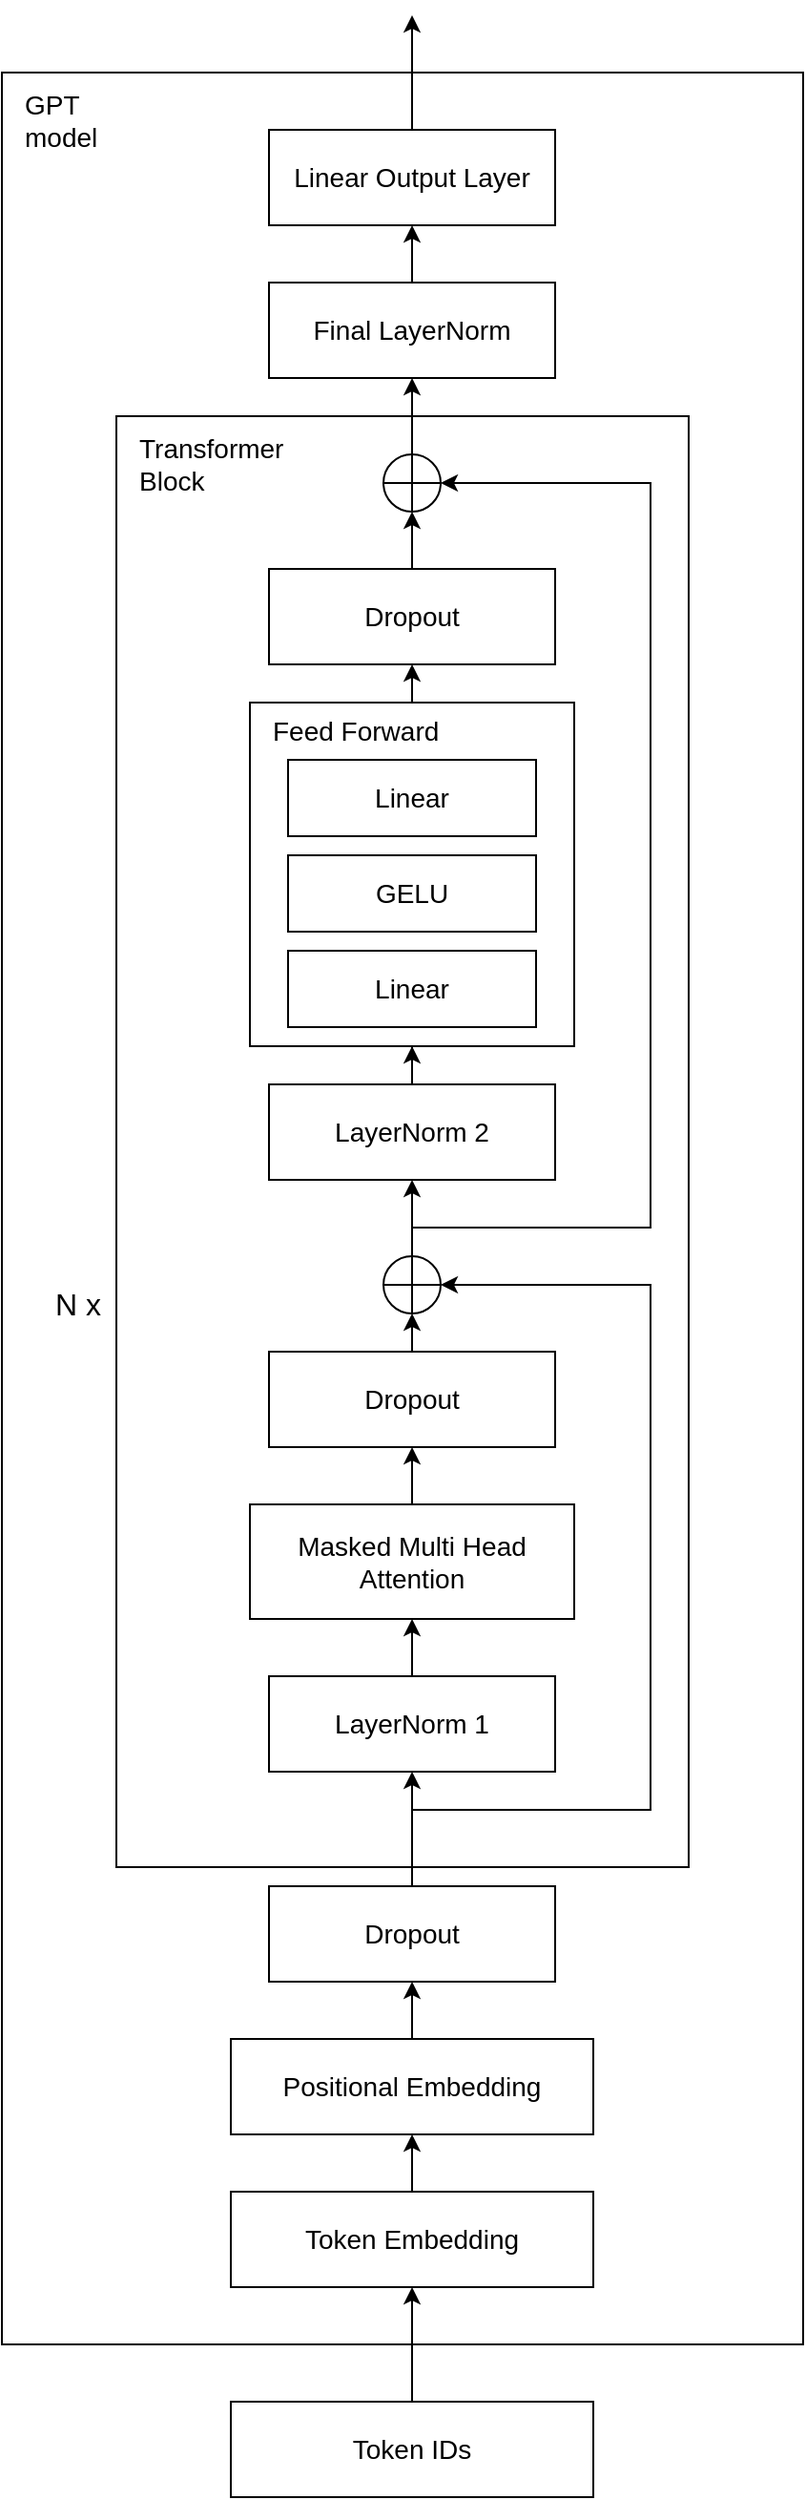 <mxfile version="24.7.17">
  <diagram name="Page-1" id="cyUmn0-duqAFMJ_Rhsn7">
    <mxGraphModel dx="1454" dy="1408" grid="1" gridSize="10" guides="1" tooltips="1" connect="1" arrows="1" fold="1" page="1" pageScale="1" pageWidth="850" pageHeight="1100" math="0" shadow="0">
      <root>
        <mxCell id="0" />
        <mxCell id="1" parent="0" />
        <mxCell id="NwpMD1EXFLib6nW5NxLr-36" value="" style="rounded=0;whiteSpace=wrap;html=1;" vertex="1" parent="1">
          <mxGeometry x="220" y="140" width="420" height="1190" as="geometry" />
        </mxCell>
        <mxCell id="NwpMD1EXFLib6nW5NxLr-17" value="" style="rounded=0;whiteSpace=wrap;html=1;fontSize=14;" vertex="1" parent="1">
          <mxGeometry x="280" y="320" width="300" height="760" as="geometry" />
        </mxCell>
        <mxCell id="NwpMD1EXFLib6nW5NxLr-9" value="" style="rounded=0;whiteSpace=wrap;html=1;fontSize=14;" vertex="1" parent="1">
          <mxGeometry x="350" y="470" width="170" height="180" as="geometry" />
        </mxCell>
        <mxCell id="NwpMD1EXFLib6nW5NxLr-27" style="edgeStyle=orthogonalEdgeStyle;rounded=0;orthogonalLoop=1;jettySize=auto;html=1;exitX=0.5;exitY=0;exitDx=0;exitDy=0;fontSize=14;" edge="1" parent="1" source="NwpMD1EXFLib6nW5NxLr-1">
          <mxGeometry relative="1" as="geometry">
            <mxPoint x="435" y="110" as="targetPoint" />
          </mxGeometry>
        </mxCell>
        <mxCell id="NwpMD1EXFLib6nW5NxLr-1" value="&lt;font style=&quot;font-size: 14px;&quot;&gt;Linear Output Layer&lt;/font&gt;" style="rounded=0;whiteSpace=wrap;html=1;fontSize=14;" vertex="1" parent="1">
          <mxGeometry x="360" y="170" width="150" height="50" as="geometry" />
        </mxCell>
        <mxCell id="NwpMD1EXFLib6nW5NxLr-26" style="edgeStyle=orthogonalEdgeStyle;rounded=0;orthogonalLoop=1;jettySize=auto;html=1;exitX=0.5;exitY=0;exitDx=0;exitDy=0;entryX=0.5;entryY=1;entryDx=0;entryDy=0;fontSize=14;" edge="1" parent="1" source="NwpMD1EXFLib6nW5NxLr-2" target="NwpMD1EXFLib6nW5NxLr-1">
          <mxGeometry relative="1" as="geometry" />
        </mxCell>
        <mxCell id="NwpMD1EXFLib6nW5NxLr-2" value="&lt;font style=&quot;font-size: 14px;&quot;&gt;Final LayerNorm&lt;/font&gt;" style="rounded=0;whiteSpace=wrap;html=1;fontSize=14;" vertex="1" parent="1">
          <mxGeometry x="360" y="250" width="150" height="50" as="geometry" />
        </mxCell>
        <mxCell id="NwpMD1EXFLib6nW5NxLr-25" style="edgeStyle=orthogonalEdgeStyle;rounded=0;orthogonalLoop=1;jettySize=auto;html=1;exitX=0.5;exitY=0;exitDx=0;exitDy=0;exitPerimeter=0;entryX=0.5;entryY=1;entryDx=0;entryDy=0;fontSize=14;" edge="1" parent="1" source="NwpMD1EXFLib6nW5NxLr-3" target="NwpMD1EXFLib6nW5NxLr-2">
          <mxGeometry relative="1" as="geometry" />
        </mxCell>
        <mxCell id="NwpMD1EXFLib6nW5NxLr-3" value="" style="verticalLabelPosition=bottom;verticalAlign=top;html=1;shape=mxgraph.flowchart.summing_function;fontSize=14;" vertex="1" parent="1">
          <mxGeometry x="420" y="340" width="30" height="30" as="geometry" />
        </mxCell>
        <mxCell id="NwpMD1EXFLib6nW5NxLr-4" value="&lt;font style=&quot;font-size: 14px;&quot;&gt;Dropout&lt;/font&gt;" style="rounded=0;whiteSpace=wrap;html=1;fontSize=14;" vertex="1" parent="1">
          <mxGeometry x="360" y="400" width="150" height="50" as="geometry" />
        </mxCell>
        <mxCell id="NwpMD1EXFLib6nW5NxLr-5" value="&lt;font style=&quot;font-size: 14px;&quot;&gt;Linear&lt;/font&gt;" style="rounded=0;whiteSpace=wrap;html=1;fontSize=14;" vertex="1" parent="1">
          <mxGeometry x="370" y="500" width="130" height="40" as="geometry" />
        </mxCell>
        <mxCell id="NwpMD1EXFLib6nW5NxLr-6" value="&lt;font style=&quot;font-size: 14px;&quot;&gt;GELU&lt;/font&gt;" style="rounded=0;whiteSpace=wrap;html=1;fontSize=14;" vertex="1" parent="1">
          <mxGeometry x="370" y="550" width="130" height="40" as="geometry" />
        </mxCell>
        <mxCell id="NwpMD1EXFLib6nW5NxLr-7" value="&lt;font style=&quot;font-size: 14px;&quot;&gt;Linear&lt;/font&gt;" style="rounded=0;whiteSpace=wrap;html=1;fontSize=14;" vertex="1" parent="1">
          <mxGeometry x="370" y="600" width="130" height="40" as="geometry" />
        </mxCell>
        <mxCell id="NwpMD1EXFLib6nW5NxLr-23" style="edgeStyle=orthogonalEdgeStyle;rounded=0;orthogonalLoop=1;jettySize=auto;html=1;exitX=0.75;exitY=0;exitDx=0;exitDy=0;entryX=0.5;entryY=1;entryDx=0;entryDy=0;fontSize=14;" edge="1" parent="1" source="NwpMD1EXFLib6nW5NxLr-10" target="NwpMD1EXFLib6nW5NxLr-4">
          <mxGeometry relative="1" as="geometry" />
        </mxCell>
        <mxCell id="NwpMD1EXFLib6nW5NxLr-10" value="Feed Forward" style="text;html=1;align=left;verticalAlign=middle;whiteSpace=wrap;rounded=0;fontSize=14;" vertex="1" parent="1">
          <mxGeometry x="360" y="470" width="90" height="30" as="geometry" />
        </mxCell>
        <mxCell id="NwpMD1EXFLib6nW5NxLr-22" style="edgeStyle=orthogonalEdgeStyle;rounded=0;orthogonalLoop=1;jettySize=auto;html=1;exitX=0.5;exitY=0;exitDx=0;exitDy=0;fontSize=14;" edge="1" parent="1" source="NwpMD1EXFLib6nW5NxLr-11" target="NwpMD1EXFLib6nW5NxLr-9">
          <mxGeometry relative="1" as="geometry" />
        </mxCell>
        <mxCell id="NwpMD1EXFLib6nW5NxLr-11" value="&lt;font style=&quot;font-size: 14px;&quot;&gt;LayerNorm 2&lt;/font&gt;" style="rounded=0;whiteSpace=wrap;html=1;fontSize=14;" vertex="1" parent="1">
          <mxGeometry x="360" y="670" width="150" height="50" as="geometry" />
        </mxCell>
        <mxCell id="NwpMD1EXFLib6nW5NxLr-21" style="edgeStyle=orthogonalEdgeStyle;rounded=0;orthogonalLoop=1;jettySize=auto;html=1;exitX=0.5;exitY=0;exitDx=0;exitDy=0;exitPerimeter=0;entryX=0.5;entryY=1;entryDx=0;entryDy=0;fontSize=14;" edge="1" parent="1" source="NwpMD1EXFLib6nW5NxLr-12" target="NwpMD1EXFLib6nW5NxLr-11">
          <mxGeometry relative="1" as="geometry" />
        </mxCell>
        <mxCell id="NwpMD1EXFLib6nW5NxLr-12" value="" style="verticalLabelPosition=bottom;verticalAlign=top;html=1;shape=mxgraph.flowchart.summing_function;fontSize=14;" vertex="1" parent="1">
          <mxGeometry x="420" y="760" width="30" height="30" as="geometry" />
        </mxCell>
        <mxCell id="NwpMD1EXFLib6nW5NxLr-13" value="&lt;font style=&quot;font-size: 14px;&quot;&gt;Dropout&lt;/font&gt;" style="rounded=0;whiteSpace=wrap;html=1;fontSize=14;" vertex="1" parent="1">
          <mxGeometry x="360" y="810" width="150" height="50" as="geometry" />
        </mxCell>
        <mxCell id="NwpMD1EXFLib6nW5NxLr-19" value="" style="edgeStyle=orthogonalEdgeStyle;rounded=0;orthogonalLoop=1;jettySize=auto;html=1;fontSize=14;" edge="1" parent="1" source="NwpMD1EXFLib6nW5NxLr-14" target="NwpMD1EXFLib6nW5NxLr-13">
          <mxGeometry relative="1" as="geometry" />
        </mxCell>
        <mxCell id="NwpMD1EXFLib6nW5NxLr-14" value="&lt;font style=&quot;font-size: 14px;&quot;&gt;Masked Multi Head Attention&lt;/font&gt;" style="rounded=0;whiteSpace=wrap;html=1;fontSize=14;" vertex="1" parent="1">
          <mxGeometry x="350" y="890" width="170" height="60" as="geometry" />
        </mxCell>
        <mxCell id="NwpMD1EXFLib6nW5NxLr-15" value="&lt;font style=&quot;font-size: 14px;&quot;&gt;LayerNorm 1&lt;/font&gt;" style="rounded=0;whiteSpace=wrap;html=1;fontSize=14;" vertex="1" parent="1">
          <mxGeometry x="360" y="980" width="150" height="50" as="geometry" />
        </mxCell>
        <mxCell id="NwpMD1EXFLib6nW5NxLr-18" value="" style="endArrow=classic;html=1;rounded=0;exitX=0.5;exitY=0;exitDx=0;exitDy=0;entryX=0.5;entryY=1;entryDx=0;entryDy=0;fontSize=14;" edge="1" parent="1" source="NwpMD1EXFLib6nW5NxLr-15" target="NwpMD1EXFLib6nW5NxLr-14">
          <mxGeometry width="50" height="50" relative="1" as="geometry">
            <mxPoint x="500" y="720" as="sourcePoint" />
            <mxPoint x="550" y="670" as="targetPoint" />
          </mxGeometry>
        </mxCell>
        <mxCell id="NwpMD1EXFLib6nW5NxLr-20" style="edgeStyle=orthogonalEdgeStyle;rounded=0;orthogonalLoop=1;jettySize=auto;html=1;exitX=0.5;exitY=0;exitDx=0;exitDy=0;entryX=0.5;entryY=1;entryDx=0;entryDy=0;entryPerimeter=0;fontSize=14;" edge="1" parent="1" source="NwpMD1EXFLib6nW5NxLr-13" target="NwpMD1EXFLib6nW5NxLr-12">
          <mxGeometry relative="1" as="geometry" />
        </mxCell>
        <mxCell id="NwpMD1EXFLib6nW5NxLr-24" style="edgeStyle=orthogonalEdgeStyle;rounded=0;orthogonalLoop=1;jettySize=auto;html=1;exitX=0.5;exitY=0;exitDx=0;exitDy=0;entryX=0.5;entryY=1;entryDx=0;entryDy=0;entryPerimeter=0;fontSize=14;" edge="1" parent="1" source="NwpMD1EXFLib6nW5NxLr-4" target="NwpMD1EXFLib6nW5NxLr-3">
          <mxGeometry relative="1" as="geometry" />
        </mxCell>
        <mxCell id="NwpMD1EXFLib6nW5NxLr-28" value="" style="endArrow=classic;html=1;rounded=0;entryX=0.5;entryY=1;entryDx=0;entryDy=0;fontSize=14;exitX=0.5;exitY=0;exitDx=0;exitDy=0;" edge="1" parent="1" source="NwpMD1EXFLib6nW5NxLr-30" target="NwpMD1EXFLib6nW5NxLr-15">
          <mxGeometry width="50" height="50" relative="1" as="geometry">
            <mxPoint x="435" y="1090" as="sourcePoint" />
            <mxPoint x="550" y="620" as="targetPoint" />
          </mxGeometry>
        </mxCell>
        <mxCell id="NwpMD1EXFLib6nW5NxLr-29" value="Transformer Block" style="text;html=1;align=left;verticalAlign=middle;whiteSpace=wrap;rounded=0;fontSize=14;" vertex="1" parent="1">
          <mxGeometry x="290" y="330" width="60" height="30" as="geometry" />
        </mxCell>
        <mxCell id="NwpMD1EXFLib6nW5NxLr-30" value="Dropout" style="rounded=0;whiteSpace=wrap;html=1;fontSize=14;" vertex="1" parent="1">
          <mxGeometry x="360" y="1090" width="150" height="50" as="geometry" />
        </mxCell>
        <mxCell id="NwpMD1EXFLib6nW5NxLr-32" style="edgeStyle=orthogonalEdgeStyle;rounded=0;orthogonalLoop=1;jettySize=auto;html=1;exitX=0.5;exitY=0;exitDx=0;exitDy=0;entryX=0.5;entryY=1;entryDx=0;entryDy=0;" edge="1" parent="1" source="NwpMD1EXFLib6nW5NxLr-31" target="NwpMD1EXFLib6nW5NxLr-30">
          <mxGeometry relative="1" as="geometry" />
        </mxCell>
        <mxCell id="NwpMD1EXFLib6nW5NxLr-31" value="Positional Embedding" style="rounded=0;whiteSpace=wrap;html=1;fontSize=14;" vertex="1" parent="1">
          <mxGeometry x="340" y="1170" width="190" height="50" as="geometry" />
        </mxCell>
        <mxCell id="NwpMD1EXFLib6nW5NxLr-34" style="edgeStyle=orthogonalEdgeStyle;rounded=0;orthogonalLoop=1;jettySize=auto;html=1;exitX=0.5;exitY=0;exitDx=0;exitDy=0;entryX=0.5;entryY=1;entryDx=0;entryDy=0;" edge="1" parent="1" source="NwpMD1EXFLib6nW5NxLr-33" target="NwpMD1EXFLib6nW5NxLr-31">
          <mxGeometry relative="1" as="geometry" />
        </mxCell>
        <mxCell id="NwpMD1EXFLib6nW5NxLr-33" value="Token Embedding" style="rounded=0;whiteSpace=wrap;html=1;fontSize=14;" vertex="1" parent="1">
          <mxGeometry x="340" y="1250" width="190" height="50" as="geometry" />
        </mxCell>
        <mxCell id="NwpMD1EXFLib6nW5NxLr-37" value="GPT model" style="text;html=1;align=left;verticalAlign=middle;whiteSpace=wrap;rounded=0;fontSize=14;" vertex="1" parent="1">
          <mxGeometry x="230" y="150" width="60" height="30" as="geometry" />
        </mxCell>
        <mxCell id="NwpMD1EXFLib6nW5NxLr-39" style="edgeStyle=orthogonalEdgeStyle;rounded=0;orthogonalLoop=1;jettySize=auto;html=1;exitX=0.5;exitY=0;exitDx=0;exitDy=0;" edge="1" parent="1" source="NwpMD1EXFLib6nW5NxLr-38" target="NwpMD1EXFLib6nW5NxLr-33">
          <mxGeometry relative="1" as="geometry" />
        </mxCell>
        <mxCell id="NwpMD1EXFLib6nW5NxLr-38" value="Token IDs" style="rounded=0;whiteSpace=wrap;html=1;fontSize=14;" vertex="1" parent="1">
          <mxGeometry x="340" y="1360" width="190" height="50" as="geometry" />
        </mxCell>
        <mxCell id="NwpMD1EXFLib6nW5NxLr-41" value="" style="endArrow=classic;html=1;rounded=0;edgeStyle=orthogonalEdgeStyle;entryX=1;entryY=0.5;entryDx=0;entryDy=0;entryPerimeter=0;" edge="1" parent="1" target="NwpMD1EXFLib6nW5NxLr-12">
          <mxGeometry width="50" height="50" relative="1" as="geometry">
            <mxPoint x="435" y="1050" as="sourcePoint" />
            <mxPoint x="740" y="970" as="targetPoint" />
            <Array as="points">
              <mxPoint x="560" y="1050" />
              <mxPoint x="560" y="775" />
            </Array>
          </mxGeometry>
        </mxCell>
        <mxCell id="NwpMD1EXFLib6nW5NxLr-42" value="" style="endArrow=classic;html=1;rounded=0;edgeStyle=orthogonalEdgeStyle;entryX=1;entryY=0.5;entryDx=0;entryDy=0;entryPerimeter=0;" edge="1" parent="1" target="NwpMD1EXFLib6nW5NxLr-3">
          <mxGeometry width="50" height="50" relative="1" as="geometry">
            <mxPoint x="435" y="740" as="sourcePoint" />
            <mxPoint x="455" y="470" as="targetPoint" />
            <Array as="points">
              <mxPoint x="435" y="745" />
              <mxPoint x="560" y="745" />
              <mxPoint x="560" y="355" />
            </Array>
          </mxGeometry>
        </mxCell>
        <mxCell id="NwpMD1EXFLib6nW5NxLr-43" value="N x" style="text;html=1;align=center;verticalAlign=middle;whiteSpace=wrap;rounded=0;fontSize=16;" vertex="1" parent="1">
          <mxGeometry x="230" y="770" width="60" height="30" as="geometry" />
        </mxCell>
      </root>
    </mxGraphModel>
  </diagram>
</mxfile>
